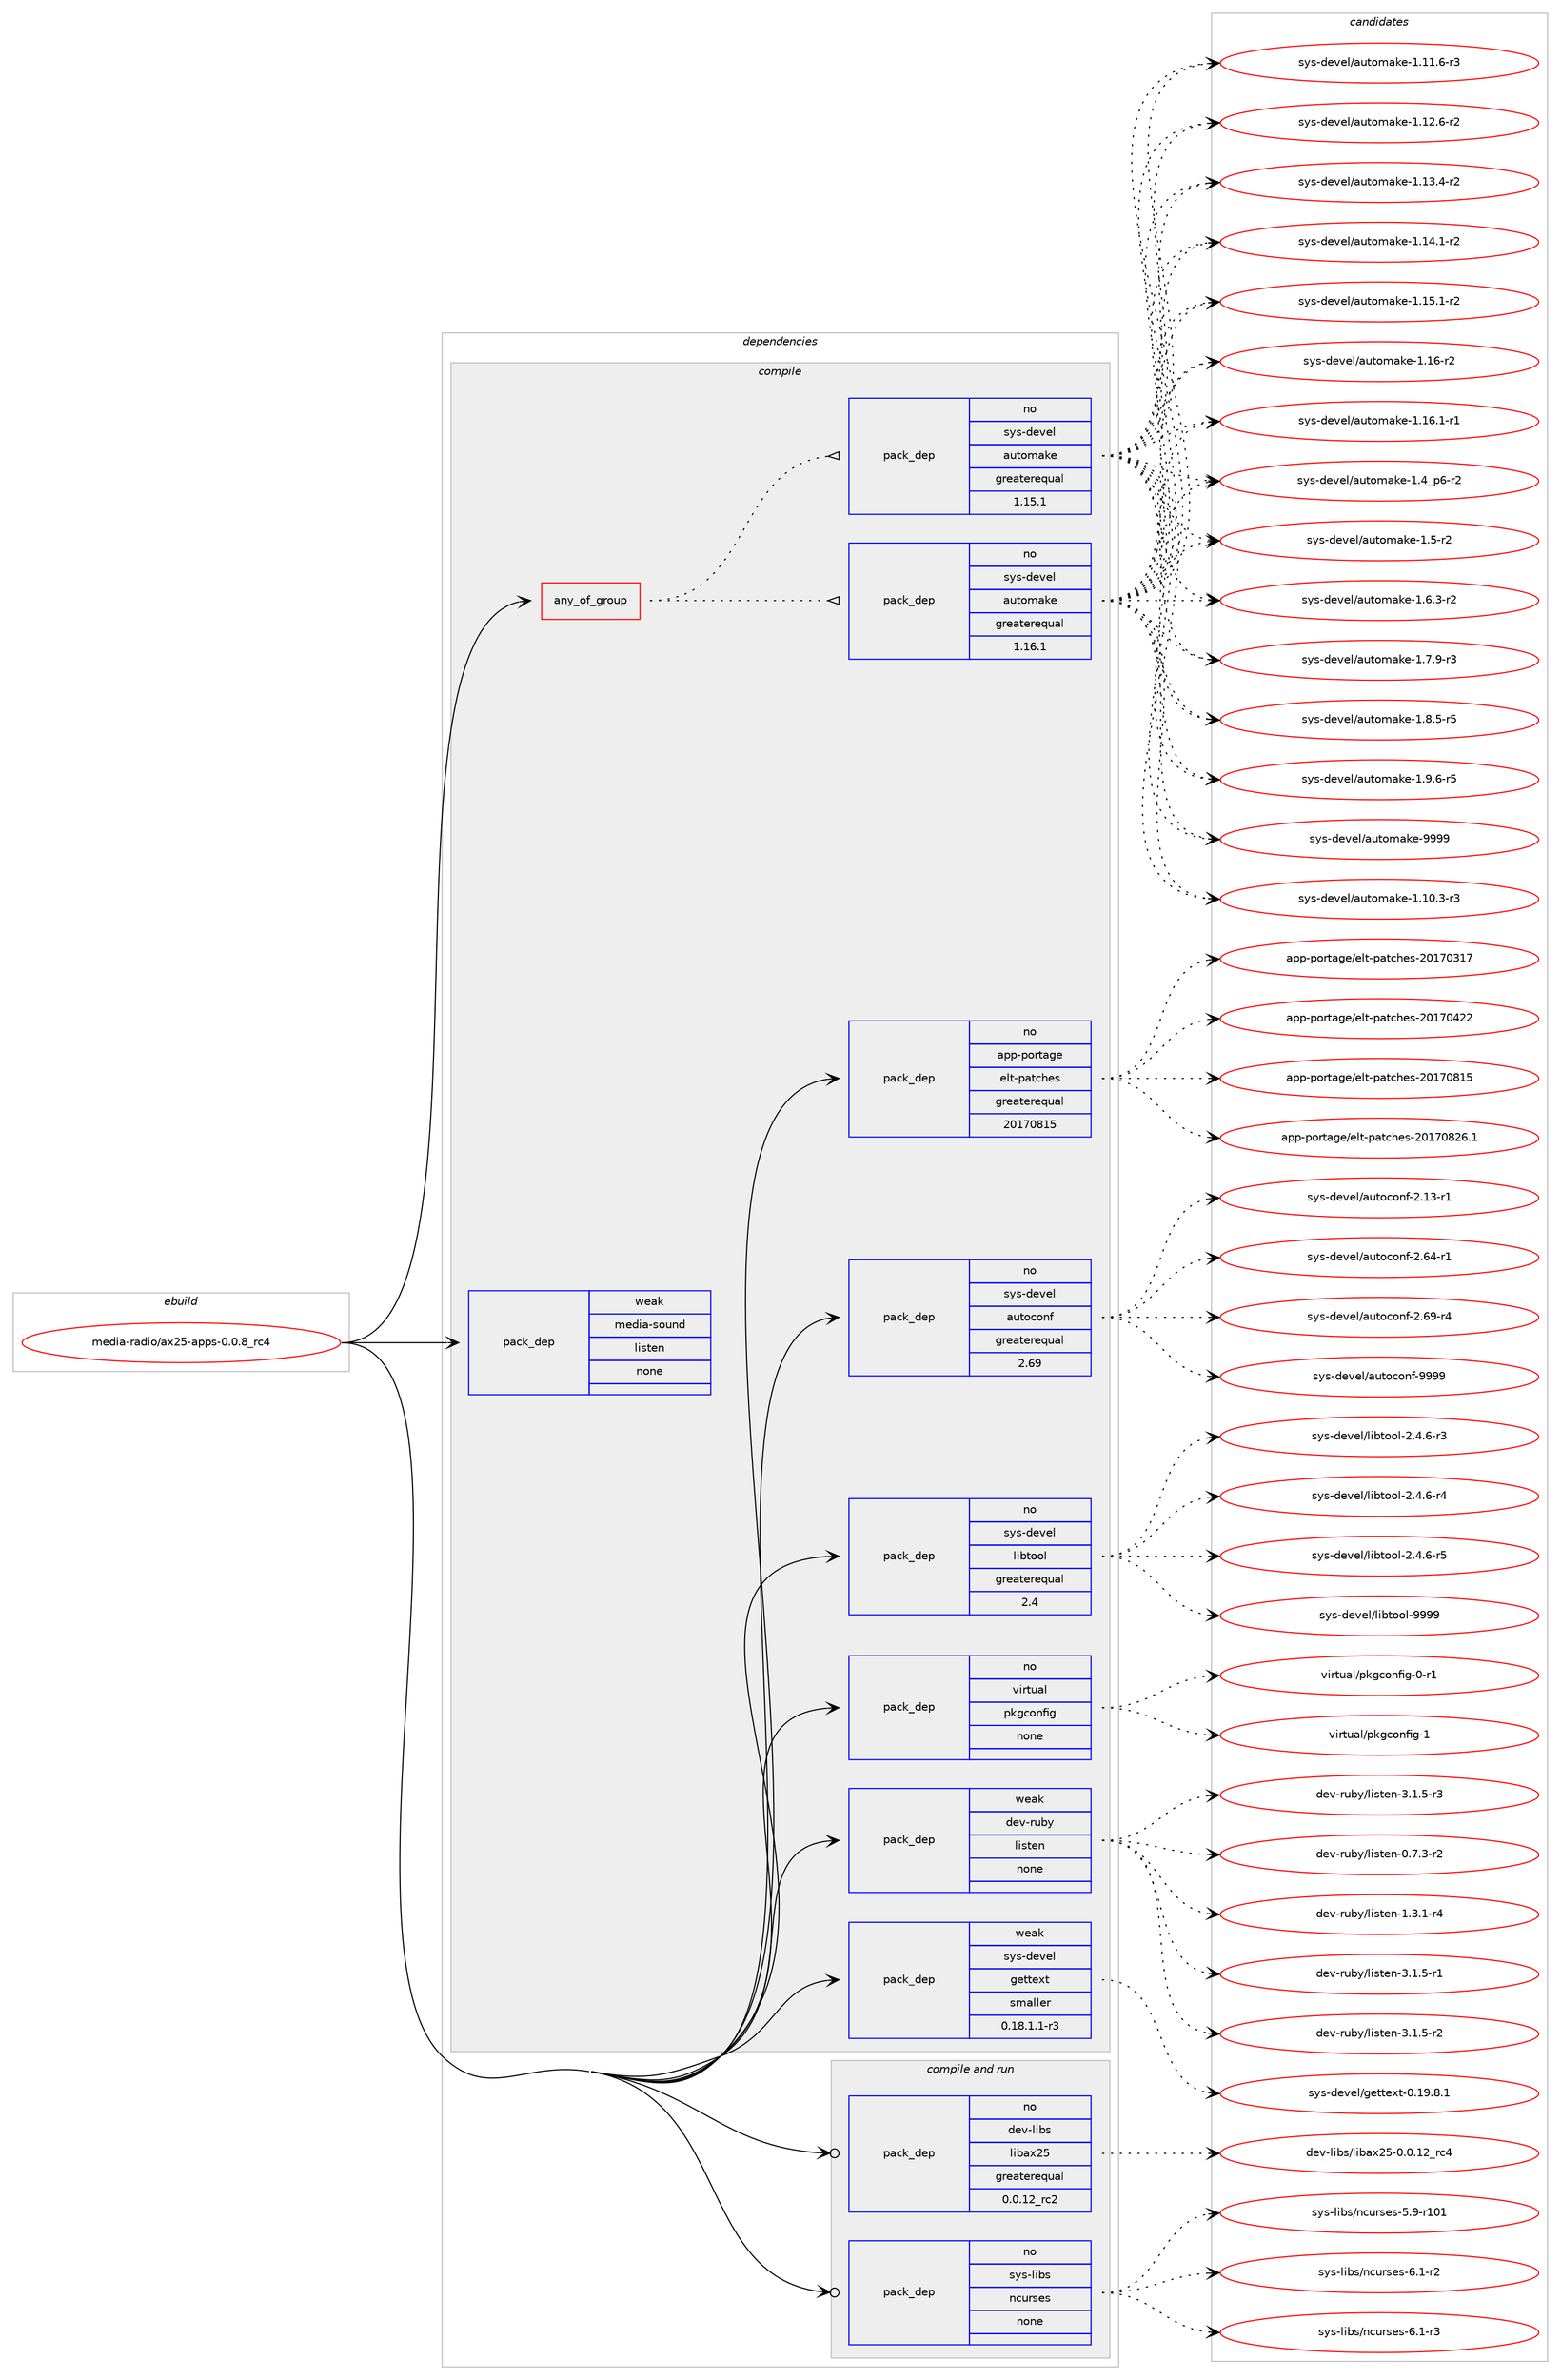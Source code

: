digraph prolog {

# *************
# Graph options
# *************

newrank=true;
concentrate=true;
compound=true;
graph [rankdir=LR,fontname=Helvetica,fontsize=10,ranksep=1.5];#, ranksep=2.5, nodesep=0.2];
edge  [arrowhead=vee];
node  [fontname=Helvetica,fontsize=10];

# **********
# The ebuild
# **********

subgraph cluster_leftcol {
color=gray;
rank=same;
label=<<i>ebuild</i>>;
id [label="media-radio/ax25-apps-0.0.8_rc4", color=red, width=4, href="../media-radio/ax25-apps-0.0.8_rc4.svg"];
}

# ****************
# The dependencies
# ****************

subgraph cluster_midcol {
color=gray;
label=<<i>dependencies</i>>;
subgraph cluster_compile {
fillcolor="#eeeeee";
style=filled;
label=<<i>compile</i>>;
subgraph any25396 {
dependency1623299 [label=<<TABLE BORDER="0" CELLBORDER="1" CELLSPACING="0" CELLPADDING="4"><TR><TD CELLPADDING="10">any_of_group</TD></TR></TABLE>>, shape=none, color=red];subgraph pack1160528 {
dependency1623300 [label=<<TABLE BORDER="0" CELLBORDER="1" CELLSPACING="0" CELLPADDING="4" WIDTH="220"><TR><TD ROWSPAN="6" CELLPADDING="30">pack_dep</TD></TR><TR><TD WIDTH="110">no</TD></TR><TR><TD>sys-devel</TD></TR><TR><TD>automake</TD></TR><TR><TD>greaterequal</TD></TR><TR><TD>1.16.1</TD></TR></TABLE>>, shape=none, color=blue];
}
dependency1623299:e -> dependency1623300:w [weight=20,style="dotted",arrowhead="oinv"];
subgraph pack1160529 {
dependency1623301 [label=<<TABLE BORDER="0" CELLBORDER="1" CELLSPACING="0" CELLPADDING="4" WIDTH="220"><TR><TD ROWSPAN="6" CELLPADDING="30">pack_dep</TD></TR><TR><TD WIDTH="110">no</TD></TR><TR><TD>sys-devel</TD></TR><TR><TD>automake</TD></TR><TR><TD>greaterequal</TD></TR><TR><TD>1.15.1</TD></TR></TABLE>>, shape=none, color=blue];
}
dependency1623299:e -> dependency1623301:w [weight=20,style="dotted",arrowhead="oinv"];
}
id:e -> dependency1623299:w [weight=20,style="solid",arrowhead="vee"];
subgraph pack1160530 {
dependency1623302 [label=<<TABLE BORDER="0" CELLBORDER="1" CELLSPACING="0" CELLPADDING="4" WIDTH="220"><TR><TD ROWSPAN="6" CELLPADDING="30">pack_dep</TD></TR><TR><TD WIDTH="110">no</TD></TR><TR><TD>app-portage</TD></TR><TR><TD>elt-patches</TD></TR><TR><TD>greaterequal</TD></TR><TR><TD>20170815</TD></TR></TABLE>>, shape=none, color=blue];
}
id:e -> dependency1623302:w [weight=20,style="solid",arrowhead="vee"];
subgraph pack1160531 {
dependency1623303 [label=<<TABLE BORDER="0" CELLBORDER="1" CELLSPACING="0" CELLPADDING="4" WIDTH="220"><TR><TD ROWSPAN="6" CELLPADDING="30">pack_dep</TD></TR><TR><TD WIDTH="110">no</TD></TR><TR><TD>sys-devel</TD></TR><TR><TD>autoconf</TD></TR><TR><TD>greaterequal</TD></TR><TR><TD>2.69</TD></TR></TABLE>>, shape=none, color=blue];
}
id:e -> dependency1623303:w [weight=20,style="solid",arrowhead="vee"];
subgraph pack1160532 {
dependency1623304 [label=<<TABLE BORDER="0" CELLBORDER="1" CELLSPACING="0" CELLPADDING="4" WIDTH="220"><TR><TD ROWSPAN="6" CELLPADDING="30">pack_dep</TD></TR><TR><TD WIDTH="110">no</TD></TR><TR><TD>sys-devel</TD></TR><TR><TD>libtool</TD></TR><TR><TD>greaterequal</TD></TR><TR><TD>2.4</TD></TR></TABLE>>, shape=none, color=blue];
}
id:e -> dependency1623304:w [weight=20,style="solid",arrowhead="vee"];
subgraph pack1160533 {
dependency1623305 [label=<<TABLE BORDER="0" CELLBORDER="1" CELLSPACING="0" CELLPADDING="4" WIDTH="220"><TR><TD ROWSPAN="6" CELLPADDING="30">pack_dep</TD></TR><TR><TD WIDTH="110">no</TD></TR><TR><TD>virtual</TD></TR><TR><TD>pkgconfig</TD></TR><TR><TD>none</TD></TR><TR><TD></TD></TR></TABLE>>, shape=none, color=blue];
}
id:e -> dependency1623305:w [weight=20,style="solid",arrowhead="vee"];
subgraph pack1160534 {
dependency1623306 [label=<<TABLE BORDER="0" CELLBORDER="1" CELLSPACING="0" CELLPADDING="4" WIDTH="220"><TR><TD ROWSPAN="6" CELLPADDING="30">pack_dep</TD></TR><TR><TD WIDTH="110">weak</TD></TR><TR><TD>dev-ruby</TD></TR><TR><TD>listen</TD></TR><TR><TD>none</TD></TR><TR><TD></TD></TR></TABLE>>, shape=none, color=blue];
}
id:e -> dependency1623306:w [weight=20,style="solid",arrowhead="vee"];
subgraph pack1160535 {
dependency1623307 [label=<<TABLE BORDER="0" CELLBORDER="1" CELLSPACING="0" CELLPADDING="4" WIDTH="220"><TR><TD ROWSPAN="6" CELLPADDING="30">pack_dep</TD></TR><TR><TD WIDTH="110">weak</TD></TR><TR><TD>media-sound</TD></TR><TR><TD>listen</TD></TR><TR><TD>none</TD></TR><TR><TD></TD></TR></TABLE>>, shape=none, color=blue];
}
id:e -> dependency1623307:w [weight=20,style="solid",arrowhead="vee"];
subgraph pack1160536 {
dependency1623308 [label=<<TABLE BORDER="0" CELLBORDER="1" CELLSPACING="0" CELLPADDING="4" WIDTH="220"><TR><TD ROWSPAN="6" CELLPADDING="30">pack_dep</TD></TR><TR><TD WIDTH="110">weak</TD></TR><TR><TD>sys-devel</TD></TR><TR><TD>gettext</TD></TR><TR><TD>smaller</TD></TR><TR><TD>0.18.1.1-r3</TD></TR></TABLE>>, shape=none, color=blue];
}
id:e -> dependency1623308:w [weight=20,style="solid",arrowhead="vee"];
}
subgraph cluster_compileandrun {
fillcolor="#eeeeee";
style=filled;
label=<<i>compile and run</i>>;
subgraph pack1160537 {
dependency1623309 [label=<<TABLE BORDER="0" CELLBORDER="1" CELLSPACING="0" CELLPADDING="4" WIDTH="220"><TR><TD ROWSPAN="6" CELLPADDING="30">pack_dep</TD></TR><TR><TD WIDTH="110">no</TD></TR><TR><TD>dev-libs</TD></TR><TR><TD>libax25</TD></TR><TR><TD>greaterequal</TD></TR><TR><TD>0.0.12_rc2</TD></TR></TABLE>>, shape=none, color=blue];
}
id:e -> dependency1623309:w [weight=20,style="solid",arrowhead="odotvee"];
subgraph pack1160538 {
dependency1623310 [label=<<TABLE BORDER="0" CELLBORDER="1" CELLSPACING="0" CELLPADDING="4" WIDTH="220"><TR><TD ROWSPAN="6" CELLPADDING="30">pack_dep</TD></TR><TR><TD WIDTH="110">no</TD></TR><TR><TD>sys-libs</TD></TR><TR><TD>ncurses</TD></TR><TR><TD>none</TD></TR><TR><TD></TD></TR></TABLE>>, shape=none, color=blue];
}
id:e -> dependency1623310:w [weight=20,style="solid",arrowhead="odotvee"];
}
subgraph cluster_run {
fillcolor="#eeeeee";
style=filled;
label=<<i>run</i>>;
}
}

# **************
# The candidates
# **************

subgraph cluster_choices {
rank=same;
color=gray;
label=<<i>candidates</i>>;

subgraph choice1160528 {
color=black;
nodesep=1;
choice11512111545100101118101108479711711611110997107101454946494846514511451 [label="sys-devel/automake-1.10.3-r3", color=red, width=4,href="../sys-devel/automake-1.10.3-r3.svg"];
choice11512111545100101118101108479711711611110997107101454946494946544511451 [label="sys-devel/automake-1.11.6-r3", color=red, width=4,href="../sys-devel/automake-1.11.6-r3.svg"];
choice11512111545100101118101108479711711611110997107101454946495046544511450 [label="sys-devel/automake-1.12.6-r2", color=red, width=4,href="../sys-devel/automake-1.12.6-r2.svg"];
choice11512111545100101118101108479711711611110997107101454946495146524511450 [label="sys-devel/automake-1.13.4-r2", color=red, width=4,href="../sys-devel/automake-1.13.4-r2.svg"];
choice11512111545100101118101108479711711611110997107101454946495246494511450 [label="sys-devel/automake-1.14.1-r2", color=red, width=4,href="../sys-devel/automake-1.14.1-r2.svg"];
choice11512111545100101118101108479711711611110997107101454946495346494511450 [label="sys-devel/automake-1.15.1-r2", color=red, width=4,href="../sys-devel/automake-1.15.1-r2.svg"];
choice1151211154510010111810110847971171161111099710710145494649544511450 [label="sys-devel/automake-1.16-r2", color=red, width=4,href="../sys-devel/automake-1.16-r2.svg"];
choice11512111545100101118101108479711711611110997107101454946495446494511449 [label="sys-devel/automake-1.16.1-r1", color=red, width=4,href="../sys-devel/automake-1.16.1-r1.svg"];
choice115121115451001011181011084797117116111109971071014549465295112544511450 [label="sys-devel/automake-1.4_p6-r2", color=red, width=4,href="../sys-devel/automake-1.4_p6-r2.svg"];
choice11512111545100101118101108479711711611110997107101454946534511450 [label="sys-devel/automake-1.5-r2", color=red, width=4,href="../sys-devel/automake-1.5-r2.svg"];
choice115121115451001011181011084797117116111109971071014549465446514511450 [label="sys-devel/automake-1.6.3-r2", color=red, width=4,href="../sys-devel/automake-1.6.3-r2.svg"];
choice115121115451001011181011084797117116111109971071014549465546574511451 [label="sys-devel/automake-1.7.9-r3", color=red, width=4,href="../sys-devel/automake-1.7.9-r3.svg"];
choice115121115451001011181011084797117116111109971071014549465646534511453 [label="sys-devel/automake-1.8.5-r5", color=red, width=4,href="../sys-devel/automake-1.8.5-r5.svg"];
choice115121115451001011181011084797117116111109971071014549465746544511453 [label="sys-devel/automake-1.9.6-r5", color=red, width=4,href="../sys-devel/automake-1.9.6-r5.svg"];
choice115121115451001011181011084797117116111109971071014557575757 [label="sys-devel/automake-9999", color=red, width=4,href="../sys-devel/automake-9999.svg"];
dependency1623300:e -> choice11512111545100101118101108479711711611110997107101454946494846514511451:w [style=dotted,weight="100"];
dependency1623300:e -> choice11512111545100101118101108479711711611110997107101454946494946544511451:w [style=dotted,weight="100"];
dependency1623300:e -> choice11512111545100101118101108479711711611110997107101454946495046544511450:w [style=dotted,weight="100"];
dependency1623300:e -> choice11512111545100101118101108479711711611110997107101454946495146524511450:w [style=dotted,weight="100"];
dependency1623300:e -> choice11512111545100101118101108479711711611110997107101454946495246494511450:w [style=dotted,weight="100"];
dependency1623300:e -> choice11512111545100101118101108479711711611110997107101454946495346494511450:w [style=dotted,weight="100"];
dependency1623300:e -> choice1151211154510010111810110847971171161111099710710145494649544511450:w [style=dotted,weight="100"];
dependency1623300:e -> choice11512111545100101118101108479711711611110997107101454946495446494511449:w [style=dotted,weight="100"];
dependency1623300:e -> choice115121115451001011181011084797117116111109971071014549465295112544511450:w [style=dotted,weight="100"];
dependency1623300:e -> choice11512111545100101118101108479711711611110997107101454946534511450:w [style=dotted,weight="100"];
dependency1623300:e -> choice115121115451001011181011084797117116111109971071014549465446514511450:w [style=dotted,weight="100"];
dependency1623300:e -> choice115121115451001011181011084797117116111109971071014549465546574511451:w [style=dotted,weight="100"];
dependency1623300:e -> choice115121115451001011181011084797117116111109971071014549465646534511453:w [style=dotted,weight="100"];
dependency1623300:e -> choice115121115451001011181011084797117116111109971071014549465746544511453:w [style=dotted,weight="100"];
dependency1623300:e -> choice115121115451001011181011084797117116111109971071014557575757:w [style=dotted,weight="100"];
}
subgraph choice1160529 {
color=black;
nodesep=1;
choice11512111545100101118101108479711711611110997107101454946494846514511451 [label="sys-devel/automake-1.10.3-r3", color=red, width=4,href="../sys-devel/automake-1.10.3-r3.svg"];
choice11512111545100101118101108479711711611110997107101454946494946544511451 [label="sys-devel/automake-1.11.6-r3", color=red, width=4,href="../sys-devel/automake-1.11.6-r3.svg"];
choice11512111545100101118101108479711711611110997107101454946495046544511450 [label="sys-devel/automake-1.12.6-r2", color=red, width=4,href="../sys-devel/automake-1.12.6-r2.svg"];
choice11512111545100101118101108479711711611110997107101454946495146524511450 [label="sys-devel/automake-1.13.4-r2", color=red, width=4,href="../sys-devel/automake-1.13.4-r2.svg"];
choice11512111545100101118101108479711711611110997107101454946495246494511450 [label="sys-devel/automake-1.14.1-r2", color=red, width=4,href="../sys-devel/automake-1.14.1-r2.svg"];
choice11512111545100101118101108479711711611110997107101454946495346494511450 [label="sys-devel/automake-1.15.1-r2", color=red, width=4,href="../sys-devel/automake-1.15.1-r2.svg"];
choice1151211154510010111810110847971171161111099710710145494649544511450 [label="sys-devel/automake-1.16-r2", color=red, width=4,href="../sys-devel/automake-1.16-r2.svg"];
choice11512111545100101118101108479711711611110997107101454946495446494511449 [label="sys-devel/automake-1.16.1-r1", color=red, width=4,href="../sys-devel/automake-1.16.1-r1.svg"];
choice115121115451001011181011084797117116111109971071014549465295112544511450 [label="sys-devel/automake-1.4_p6-r2", color=red, width=4,href="../sys-devel/automake-1.4_p6-r2.svg"];
choice11512111545100101118101108479711711611110997107101454946534511450 [label="sys-devel/automake-1.5-r2", color=red, width=4,href="../sys-devel/automake-1.5-r2.svg"];
choice115121115451001011181011084797117116111109971071014549465446514511450 [label="sys-devel/automake-1.6.3-r2", color=red, width=4,href="../sys-devel/automake-1.6.3-r2.svg"];
choice115121115451001011181011084797117116111109971071014549465546574511451 [label="sys-devel/automake-1.7.9-r3", color=red, width=4,href="../sys-devel/automake-1.7.9-r3.svg"];
choice115121115451001011181011084797117116111109971071014549465646534511453 [label="sys-devel/automake-1.8.5-r5", color=red, width=4,href="../sys-devel/automake-1.8.5-r5.svg"];
choice115121115451001011181011084797117116111109971071014549465746544511453 [label="sys-devel/automake-1.9.6-r5", color=red, width=4,href="../sys-devel/automake-1.9.6-r5.svg"];
choice115121115451001011181011084797117116111109971071014557575757 [label="sys-devel/automake-9999", color=red, width=4,href="../sys-devel/automake-9999.svg"];
dependency1623301:e -> choice11512111545100101118101108479711711611110997107101454946494846514511451:w [style=dotted,weight="100"];
dependency1623301:e -> choice11512111545100101118101108479711711611110997107101454946494946544511451:w [style=dotted,weight="100"];
dependency1623301:e -> choice11512111545100101118101108479711711611110997107101454946495046544511450:w [style=dotted,weight="100"];
dependency1623301:e -> choice11512111545100101118101108479711711611110997107101454946495146524511450:w [style=dotted,weight="100"];
dependency1623301:e -> choice11512111545100101118101108479711711611110997107101454946495246494511450:w [style=dotted,weight="100"];
dependency1623301:e -> choice11512111545100101118101108479711711611110997107101454946495346494511450:w [style=dotted,weight="100"];
dependency1623301:e -> choice1151211154510010111810110847971171161111099710710145494649544511450:w [style=dotted,weight="100"];
dependency1623301:e -> choice11512111545100101118101108479711711611110997107101454946495446494511449:w [style=dotted,weight="100"];
dependency1623301:e -> choice115121115451001011181011084797117116111109971071014549465295112544511450:w [style=dotted,weight="100"];
dependency1623301:e -> choice11512111545100101118101108479711711611110997107101454946534511450:w [style=dotted,weight="100"];
dependency1623301:e -> choice115121115451001011181011084797117116111109971071014549465446514511450:w [style=dotted,weight="100"];
dependency1623301:e -> choice115121115451001011181011084797117116111109971071014549465546574511451:w [style=dotted,weight="100"];
dependency1623301:e -> choice115121115451001011181011084797117116111109971071014549465646534511453:w [style=dotted,weight="100"];
dependency1623301:e -> choice115121115451001011181011084797117116111109971071014549465746544511453:w [style=dotted,weight="100"];
dependency1623301:e -> choice115121115451001011181011084797117116111109971071014557575757:w [style=dotted,weight="100"];
}
subgraph choice1160530 {
color=black;
nodesep=1;
choice97112112451121111141169710310147101108116451129711699104101115455048495548514955 [label="app-portage/elt-patches-20170317", color=red, width=4,href="../app-portage/elt-patches-20170317.svg"];
choice97112112451121111141169710310147101108116451129711699104101115455048495548525050 [label="app-portage/elt-patches-20170422", color=red, width=4,href="../app-portage/elt-patches-20170422.svg"];
choice97112112451121111141169710310147101108116451129711699104101115455048495548564953 [label="app-portage/elt-patches-20170815", color=red, width=4,href="../app-portage/elt-patches-20170815.svg"];
choice971121124511211111411697103101471011081164511297116991041011154550484955485650544649 [label="app-portage/elt-patches-20170826.1", color=red, width=4,href="../app-portage/elt-patches-20170826.1.svg"];
dependency1623302:e -> choice97112112451121111141169710310147101108116451129711699104101115455048495548514955:w [style=dotted,weight="100"];
dependency1623302:e -> choice97112112451121111141169710310147101108116451129711699104101115455048495548525050:w [style=dotted,weight="100"];
dependency1623302:e -> choice97112112451121111141169710310147101108116451129711699104101115455048495548564953:w [style=dotted,weight="100"];
dependency1623302:e -> choice971121124511211111411697103101471011081164511297116991041011154550484955485650544649:w [style=dotted,weight="100"];
}
subgraph choice1160531 {
color=black;
nodesep=1;
choice1151211154510010111810110847971171161119911111010245504649514511449 [label="sys-devel/autoconf-2.13-r1", color=red, width=4,href="../sys-devel/autoconf-2.13-r1.svg"];
choice1151211154510010111810110847971171161119911111010245504654524511449 [label="sys-devel/autoconf-2.64-r1", color=red, width=4,href="../sys-devel/autoconf-2.64-r1.svg"];
choice1151211154510010111810110847971171161119911111010245504654574511452 [label="sys-devel/autoconf-2.69-r4", color=red, width=4,href="../sys-devel/autoconf-2.69-r4.svg"];
choice115121115451001011181011084797117116111991111101024557575757 [label="sys-devel/autoconf-9999", color=red, width=4,href="../sys-devel/autoconf-9999.svg"];
dependency1623303:e -> choice1151211154510010111810110847971171161119911111010245504649514511449:w [style=dotted,weight="100"];
dependency1623303:e -> choice1151211154510010111810110847971171161119911111010245504654524511449:w [style=dotted,weight="100"];
dependency1623303:e -> choice1151211154510010111810110847971171161119911111010245504654574511452:w [style=dotted,weight="100"];
dependency1623303:e -> choice115121115451001011181011084797117116111991111101024557575757:w [style=dotted,weight="100"];
}
subgraph choice1160532 {
color=black;
nodesep=1;
choice1151211154510010111810110847108105981161111111084550465246544511451 [label="sys-devel/libtool-2.4.6-r3", color=red, width=4,href="../sys-devel/libtool-2.4.6-r3.svg"];
choice1151211154510010111810110847108105981161111111084550465246544511452 [label="sys-devel/libtool-2.4.6-r4", color=red, width=4,href="../sys-devel/libtool-2.4.6-r4.svg"];
choice1151211154510010111810110847108105981161111111084550465246544511453 [label="sys-devel/libtool-2.4.6-r5", color=red, width=4,href="../sys-devel/libtool-2.4.6-r5.svg"];
choice1151211154510010111810110847108105981161111111084557575757 [label="sys-devel/libtool-9999", color=red, width=4,href="../sys-devel/libtool-9999.svg"];
dependency1623304:e -> choice1151211154510010111810110847108105981161111111084550465246544511451:w [style=dotted,weight="100"];
dependency1623304:e -> choice1151211154510010111810110847108105981161111111084550465246544511452:w [style=dotted,weight="100"];
dependency1623304:e -> choice1151211154510010111810110847108105981161111111084550465246544511453:w [style=dotted,weight="100"];
dependency1623304:e -> choice1151211154510010111810110847108105981161111111084557575757:w [style=dotted,weight="100"];
}
subgraph choice1160533 {
color=black;
nodesep=1;
choice11810511411611797108471121071039911111010210510345484511449 [label="virtual/pkgconfig-0-r1", color=red, width=4,href="../virtual/pkgconfig-0-r1.svg"];
choice1181051141161179710847112107103991111101021051034549 [label="virtual/pkgconfig-1", color=red, width=4,href="../virtual/pkgconfig-1.svg"];
dependency1623305:e -> choice11810511411611797108471121071039911111010210510345484511449:w [style=dotted,weight="100"];
dependency1623305:e -> choice1181051141161179710847112107103991111101021051034549:w [style=dotted,weight="100"];
}
subgraph choice1160534 {
color=black;
nodesep=1;
choice1001011184511411798121471081051151161011104548465546514511450 [label="dev-ruby/listen-0.7.3-r2", color=red, width=4,href="../dev-ruby/listen-0.7.3-r2.svg"];
choice1001011184511411798121471081051151161011104549465146494511452 [label="dev-ruby/listen-1.3.1-r4", color=red, width=4,href="../dev-ruby/listen-1.3.1-r4.svg"];
choice1001011184511411798121471081051151161011104551464946534511449 [label="dev-ruby/listen-3.1.5-r1", color=red, width=4,href="../dev-ruby/listen-3.1.5-r1.svg"];
choice1001011184511411798121471081051151161011104551464946534511450 [label="dev-ruby/listen-3.1.5-r2", color=red, width=4,href="../dev-ruby/listen-3.1.5-r2.svg"];
choice1001011184511411798121471081051151161011104551464946534511451 [label="dev-ruby/listen-3.1.5-r3", color=red, width=4,href="../dev-ruby/listen-3.1.5-r3.svg"];
dependency1623306:e -> choice1001011184511411798121471081051151161011104548465546514511450:w [style=dotted,weight="100"];
dependency1623306:e -> choice1001011184511411798121471081051151161011104549465146494511452:w [style=dotted,weight="100"];
dependency1623306:e -> choice1001011184511411798121471081051151161011104551464946534511449:w [style=dotted,weight="100"];
dependency1623306:e -> choice1001011184511411798121471081051151161011104551464946534511450:w [style=dotted,weight="100"];
dependency1623306:e -> choice1001011184511411798121471081051151161011104551464946534511451:w [style=dotted,weight="100"];
}
subgraph choice1160535 {
color=black;
nodesep=1;
}
subgraph choice1160536 {
color=black;
nodesep=1;
choice1151211154510010111810110847103101116116101120116454846495746564649 [label="sys-devel/gettext-0.19.8.1", color=red, width=4,href="../sys-devel/gettext-0.19.8.1.svg"];
dependency1623308:e -> choice1151211154510010111810110847103101116116101120116454846495746564649:w [style=dotted,weight="100"];
}
subgraph choice1160537 {
color=black;
nodesep=1;
choice1001011184510810598115471081059897120505345484648464950951149952 [label="dev-libs/libax25-0.0.12_rc4", color=red, width=4,href="../dev-libs/libax25-0.0.12_rc4.svg"];
dependency1623309:e -> choice1001011184510810598115471081059897120505345484648464950951149952:w [style=dotted,weight="100"];
}
subgraph choice1160538 {
color=black;
nodesep=1;
choice115121115451081059811547110991171141151011154553465745114494849 [label="sys-libs/ncurses-5.9-r101", color=red, width=4,href="../sys-libs/ncurses-5.9-r101.svg"];
choice11512111545108105981154711099117114115101115455446494511450 [label="sys-libs/ncurses-6.1-r2", color=red, width=4,href="../sys-libs/ncurses-6.1-r2.svg"];
choice11512111545108105981154711099117114115101115455446494511451 [label="sys-libs/ncurses-6.1-r3", color=red, width=4,href="../sys-libs/ncurses-6.1-r3.svg"];
dependency1623310:e -> choice115121115451081059811547110991171141151011154553465745114494849:w [style=dotted,weight="100"];
dependency1623310:e -> choice11512111545108105981154711099117114115101115455446494511450:w [style=dotted,weight="100"];
dependency1623310:e -> choice11512111545108105981154711099117114115101115455446494511451:w [style=dotted,weight="100"];
}
}

}
